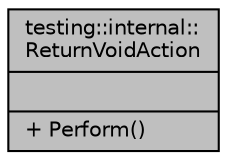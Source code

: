 digraph "testing::internal::ReturnVoidAction"
{
 // LATEX_PDF_SIZE
  bgcolor="transparent";
  edge [fontname="Helvetica",fontsize="10",labelfontname="Helvetica",labelfontsize="10"];
  node [fontname="Helvetica",fontsize="10",shape=record];
  Node1 [label="{testing::internal::\lReturnVoidAction\n||+ Perform()\l}",height=0.2,width=0.4,color="black", fillcolor="grey75", style="filled", fontcolor="black",tooltip=" "];
}
